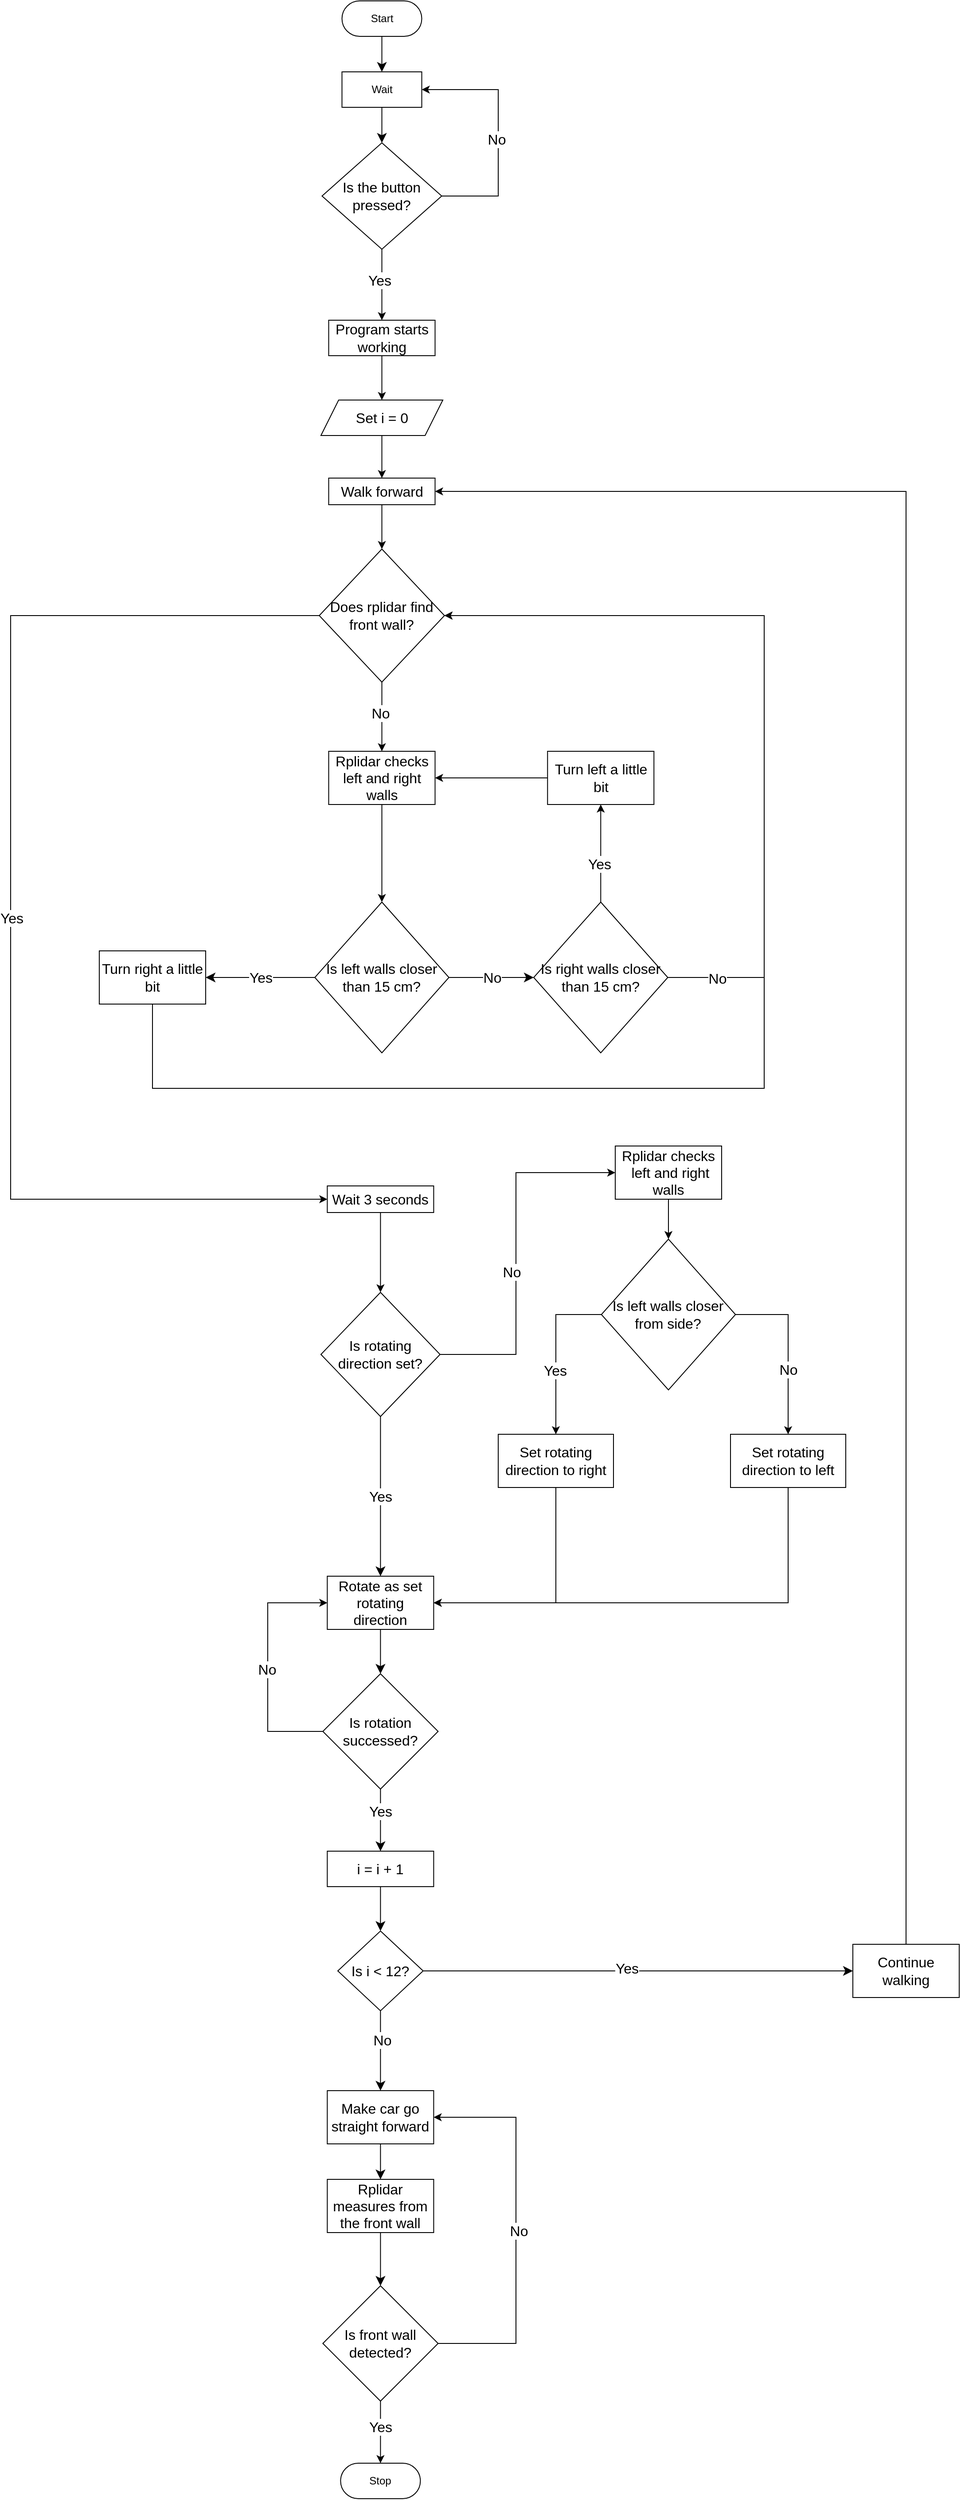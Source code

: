 <mxfile version="21.6.8" type="github">
  <diagram name="หน้า-1" id="4wCbAk8ZCSguRrX8qUt5">
    <mxGraphModel dx="5435" dy="12271" grid="1" gridSize="10" guides="1" tooltips="1" connect="1" arrows="1" fold="1" page="0" pageScale="1" pageWidth="827" pageHeight="1169" math="0" shadow="0">
      <root>
        <mxCell id="0" />
        <mxCell id="1" parent="0" />
        <mxCell id="k_9CXZ-wQebk-EuGKzC8-46" style="edgeStyle=orthogonalEdgeStyle;rounded=0;orthogonalLoop=1;jettySize=auto;html=1;exitX=0;exitY=0.5;exitDx=0;exitDy=0;entryX=0;entryY=0.5;entryDx=0;entryDy=0;" edge="1" parent="1" source="fo_EU_42IXRzwxVgpPz2-76" target="fo_EU_42IXRzwxVgpPz2-46">
          <mxGeometry relative="1" as="geometry">
            <Array as="points">
              <mxPoint x="-3120" y="-8945" />
              <mxPoint x="-3120" y="-9090" />
            </Array>
          </mxGeometry>
        </mxCell>
        <mxCell id="k_9CXZ-wQebk-EuGKzC8-47" value="No" style="edgeLabel;html=1;align=center;verticalAlign=middle;resizable=0;points=[];fontSize=16;" vertex="1" connectable="0" parent="k_9CXZ-wQebk-EuGKzC8-46">
          <mxGeometry x="-0.031" y="1" relative="1" as="geometry">
            <mxPoint y="1" as="offset" />
          </mxGeometry>
        </mxCell>
        <mxCell id="fo_EU_42IXRzwxVgpPz2-76" value="Is rotation successed?" style="rhombus;whiteSpace=wrap;html=1;fontSize=16;" parent="1" vertex="1">
          <mxGeometry x="-3057.82" y="-9010" width="130" height="130" as="geometry" />
        </mxCell>
        <mxCell id="k_9CXZ-wQebk-EuGKzC8-14" style="edgeStyle=orthogonalEdgeStyle;rounded=0;orthogonalLoop=1;jettySize=auto;html=1;exitX=0.5;exitY=1;exitDx=0;exitDy=0;entryX=0.5;entryY=0;entryDx=0;entryDy=0;" edge="1" parent="1" source="fo_EU_42IXRzwxVgpPz2-1" target="fo_EU_42IXRzwxVgpPz2-15">
          <mxGeometry relative="1" as="geometry" />
        </mxCell>
        <mxCell id="fo_EU_42IXRzwxVgpPz2-1" value="Set i = 0" style="shape=parallelogram;perimeter=parallelogramPerimeter;whiteSpace=wrap;html=1;fixedSize=1;fontSize=16;" parent="1" vertex="1">
          <mxGeometry x="-3060" y="-10446" width="137.5" height="40" as="geometry" />
        </mxCell>
        <mxCell id="fo_EU_42IXRzwxVgpPz2-2" value="Start" style="rounded=1;whiteSpace=wrap;html=1;arcSize=50;" parent="1" vertex="1">
          <mxGeometry x="-3036.25" y="-10896" width="90" height="40" as="geometry" />
        </mxCell>
        <mxCell id="fo_EU_42IXRzwxVgpPz2-3" value="Wait" style="rounded=0;whiteSpace=wrap;html=1;" parent="1" vertex="1">
          <mxGeometry x="-3036.25" y="-10816" width="90" height="40" as="geometry" />
        </mxCell>
        <mxCell id="fo_EU_42IXRzwxVgpPz2-4" value="" style="endArrow=classic;html=1;rounded=0;fontSize=12;startSize=8;endSize=8;curved=1;entryX=0.5;entryY=0;entryDx=0;entryDy=0;exitX=0.5;exitY=1;exitDx=0;exitDy=0;" parent="1" source="fo_EU_42IXRzwxVgpPz2-2" target="fo_EU_42IXRzwxVgpPz2-3" edge="1">
          <mxGeometry width="50" height="50" relative="1" as="geometry">
            <mxPoint x="-3051.25" y="-10836" as="sourcePoint" />
            <mxPoint x="-3036.25" y="-10826" as="targetPoint" />
          </mxGeometry>
        </mxCell>
        <mxCell id="k_9CXZ-wQebk-EuGKzC8-9" style="edgeStyle=orthogonalEdgeStyle;rounded=0;orthogonalLoop=1;jettySize=auto;html=1;exitX=1;exitY=0.5;exitDx=0;exitDy=0;entryX=1;entryY=0.5;entryDx=0;entryDy=0;" edge="1" parent="1" source="fo_EU_42IXRzwxVgpPz2-5" target="fo_EU_42IXRzwxVgpPz2-3">
          <mxGeometry relative="1" as="geometry">
            <Array as="points">
              <mxPoint x="-2860" y="-10676" />
              <mxPoint x="-2860" y="-10796" />
            </Array>
          </mxGeometry>
        </mxCell>
        <mxCell id="k_9CXZ-wQebk-EuGKzC8-21" value="No" style="edgeLabel;html=1;align=center;verticalAlign=middle;resizable=0;points=[];fontSize=16;" vertex="1" connectable="0" parent="k_9CXZ-wQebk-EuGKzC8-9">
          <mxGeometry x="-0.051" y="2" relative="1" as="geometry">
            <mxPoint as="offset" />
          </mxGeometry>
        </mxCell>
        <mxCell id="k_9CXZ-wQebk-EuGKzC8-11" style="edgeStyle=orthogonalEdgeStyle;rounded=0;orthogonalLoop=1;jettySize=auto;html=1;exitX=0.5;exitY=1;exitDx=0;exitDy=0;" edge="1" parent="1" source="fo_EU_42IXRzwxVgpPz2-5" target="fo_EU_42IXRzwxVgpPz2-7">
          <mxGeometry relative="1" as="geometry" />
        </mxCell>
        <mxCell id="k_9CXZ-wQebk-EuGKzC8-12" value="Yes" style="edgeLabel;html=1;align=center;verticalAlign=middle;resizable=0;points=[];fontSize=16;" vertex="1" connectable="0" parent="k_9CXZ-wQebk-EuGKzC8-11">
          <mxGeometry x="-0.131" y="-3" relative="1" as="geometry">
            <mxPoint as="offset" />
          </mxGeometry>
        </mxCell>
        <mxCell id="fo_EU_42IXRzwxVgpPz2-5" value="Is the button pressed?" style="rhombus;whiteSpace=wrap;html=1;fontSize=16;" parent="1" vertex="1">
          <mxGeometry x="-3058.75" y="-10736" width="135" height="120" as="geometry" />
        </mxCell>
        <mxCell id="fo_EU_42IXRzwxVgpPz2-6" value="" style="endArrow=classic;html=1;rounded=0;fontSize=12;startSize=8;endSize=8;curved=1;exitX=0.5;exitY=1;exitDx=0;exitDy=0;entryX=0.5;entryY=0;entryDx=0;entryDy=0;" parent="1" source="fo_EU_42IXRzwxVgpPz2-3" target="fo_EU_42IXRzwxVgpPz2-5" edge="1">
          <mxGeometry width="50" height="50" relative="1" as="geometry">
            <mxPoint x="-2926.25" y="-10726" as="sourcePoint" />
            <mxPoint x="-2876.25" y="-10776" as="targetPoint" />
          </mxGeometry>
        </mxCell>
        <mxCell id="k_9CXZ-wQebk-EuGKzC8-13" style="edgeStyle=orthogonalEdgeStyle;rounded=0;orthogonalLoop=1;jettySize=auto;html=1;exitX=0.5;exitY=1;exitDx=0;exitDy=0;entryX=0.5;entryY=0;entryDx=0;entryDy=0;" edge="1" parent="1" source="fo_EU_42IXRzwxVgpPz2-7" target="fo_EU_42IXRzwxVgpPz2-1">
          <mxGeometry relative="1" as="geometry" />
        </mxCell>
        <mxCell id="fo_EU_42IXRzwxVgpPz2-7" value="Program starts working" style="rounded=0;whiteSpace=wrap;html=1;fontSize=16;" parent="1" vertex="1">
          <mxGeometry x="-3051.25" y="-10536" width="120" height="40" as="geometry" />
        </mxCell>
        <mxCell id="k_9CXZ-wQebk-EuGKzC8-15" style="edgeStyle=orthogonalEdgeStyle;rounded=0;orthogonalLoop=1;jettySize=auto;html=1;exitX=0.5;exitY=1;exitDx=0;exitDy=0;entryX=0.5;entryY=0;entryDx=0;entryDy=0;" edge="1" parent="1" source="fo_EU_42IXRzwxVgpPz2-15" target="k_9CXZ-wQebk-EuGKzC8-5">
          <mxGeometry relative="1" as="geometry" />
        </mxCell>
        <mxCell id="fo_EU_42IXRzwxVgpPz2-15" value="Walk forward" style="rounded=0;whiteSpace=wrap;html=1;fontSize=16;" parent="1" vertex="1">
          <mxGeometry x="-3051.25" y="-10358" width="120" height="30" as="geometry" />
        </mxCell>
        <mxCell id="k_9CXZ-wQebk-EuGKzC8-33" style="edgeStyle=orthogonalEdgeStyle;rounded=0;orthogonalLoop=1;jettySize=auto;html=1;exitX=0.5;exitY=1;exitDx=0;exitDy=0;entryX=0.5;entryY=0;entryDx=0;entryDy=0;" edge="1" parent="1" source="fo_EU_42IXRzwxVgpPz2-17" target="fo_EU_42IXRzwxVgpPz2-19">
          <mxGeometry relative="1" as="geometry" />
        </mxCell>
        <mxCell id="fo_EU_42IXRzwxVgpPz2-17" value="Rplidar checks left and right walls" style="rounded=0;whiteSpace=wrap;html=1;fontSize=16;" parent="1" vertex="1">
          <mxGeometry x="-3051.25" y="-10050" width="120" height="60" as="geometry" />
        </mxCell>
        <mxCell id="fo_EU_42IXRzwxVgpPz2-19" value="Is left walls closer than 15 cm?" style="rhombus;whiteSpace=wrap;html=1;fontSize=16;" parent="1" vertex="1">
          <mxGeometry x="-3066.87" y="-9880" width="151.25" height="170" as="geometry" />
        </mxCell>
        <mxCell id="k_9CXZ-wQebk-EuGKzC8-35" style="edgeStyle=orthogonalEdgeStyle;rounded=0;orthogonalLoop=1;jettySize=auto;html=1;exitX=0.5;exitY=1;exitDx=0;exitDy=0;entryX=1;entryY=0.5;entryDx=0;entryDy=0;" edge="1" parent="1" source="fo_EU_42IXRzwxVgpPz2-22" target="k_9CXZ-wQebk-EuGKzC8-5">
          <mxGeometry relative="1" as="geometry">
            <Array as="points">
              <mxPoint x="-3250" y="-9670" />
              <mxPoint x="-2560" y="-9670" />
              <mxPoint x="-2560" y="-10203" />
            </Array>
          </mxGeometry>
        </mxCell>
        <mxCell id="fo_EU_42IXRzwxVgpPz2-22" value="Turn right a little bit" style="rounded=0;whiteSpace=wrap;html=1;fontSize=16;" parent="1" vertex="1">
          <mxGeometry x="-3310" y="-9825" width="120" height="60" as="geometry" />
        </mxCell>
        <mxCell id="fo_EU_42IXRzwxVgpPz2-24" value="" style="endArrow=classic;html=1;rounded=0;fontSize=12;startSize=8;endSize=8;curved=1;exitX=0;exitY=0.5;exitDx=0;exitDy=0;entryX=1;entryY=0.5;entryDx=0;entryDy=0;" parent="1" source="fo_EU_42IXRzwxVgpPz2-19" target="fo_EU_42IXRzwxVgpPz2-22" edge="1">
          <mxGeometry relative="1" as="geometry">
            <mxPoint x="-3140" y="-9730" as="sourcePoint" />
            <mxPoint x="-3040" y="-9730" as="targetPoint" />
          </mxGeometry>
        </mxCell>
        <mxCell id="fo_EU_42IXRzwxVgpPz2-25" value="Yes" style="edgeLabel;resizable=0;html=1;align=center;verticalAlign=middle;fontSize=16;" parent="fo_EU_42IXRzwxVgpPz2-24" connectable="0" vertex="1">
          <mxGeometry relative="1" as="geometry" />
        </mxCell>
        <mxCell id="k_9CXZ-wQebk-EuGKzC8-34" style="edgeStyle=orthogonalEdgeStyle;rounded=0;orthogonalLoop=1;jettySize=auto;html=1;exitX=1;exitY=0.5;exitDx=0;exitDy=0;entryX=1;entryY=0.5;entryDx=0;entryDy=0;" edge="1" parent="1" source="k_9CXZ-wQebk-EuGKzC8-52" target="k_9CXZ-wQebk-EuGKzC8-5">
          <mxGeometry relative="1" as="geometry">
            <mxPoint x="-2700" y="-9795" as="sourcePoint" />
            <Array as="points">
              <mxPoint x="-2560" y="-9795" />
              <mxPoint x="-2560" y="-10203" />
            </Array>
          </mxGeometry>
        </mxCell>
        <mxCell id="k_9CXZ-wQebk-EuGKzC8-53" value="No" style="edgeLabel;html=1;align=center;verticalAlign=middle;resizable=0;points=[];fontSize=16;" vertex="1" connectable="0" parent="k_9CXZ-wQebk-EuGKzC8-34">
          <mxGeometry x="-0.874" y="-1" relative="1" as="geometry">
            <mxPoint as="offset" />
          </mxGeometry>
        </mxCell>
        <mxCell id="fo_EU_42IXRzwxVgpPz2-27" value="" style="endArrow=classic;html=1;rounded=0;fontSize=12;startSize=8;endSize=8;curved=1;exitX=1;exitY=0.5;exitDx=0;exitDy=0;entryX=0;entryY=0.5;entryDx=0;entryDy=0;" parent="1" source="fo_EU_42IXRzwxVgpPz2-19" edge="1">
          <mxGeometry relative="1" as="geometry">
            <mxPoint x="-2960" y="-9730" as="sourcePoint" />
            <mxPoint x="-2820" y="-9795" as="targetPoint" />
          </mxGeometry>
        </mxCell>
        <mxCell id="fo_EU_42IXRzwxVgpPz2-28" value="No" style="edgeLabel;resizable=0;html=1;align=center;verticalAlign=middle;fontSize=16;" parent="fo_EU_42IXRzwxVgpPz2-27" connectable="0" vertex="1">
          <mxGeometry relative="1" as="geometry" />
        </mxCell>
        <mxCell id="k_9CXZ-wQebk-EuGKzC8-36" style="edgeStyle=orthogonalEdgeStyle;rounded=0;orthogonalLoop=1;jettySize=auto;html=1;exitX=1;exitY=0.5;exitDx=0;exitDy=0;entryX=0;entryY=0.5;entryDx=0;entryDy=0;" edge="1" parent="1" source="fo_EU_42IXRzwxVgpPz2-43" target="fo_EU_42IXRzwxVgpPz2-49">
          <mxGeometry relative="1" as="geometry">
            <Array as="points">
              <mxPoint x="-2840" y="-9370" />
              <mxPoint x="-2840" y="-9575" />
            </Array>
          </mxGeometry>
        </mxCell>
        <mxCell id="k_9CXZ-wQebk-EuGKzC8-37" value="No" style="edgeLabel;html=1;align=center;verticalAlign=middle;resizable=0;points=[];fontSize=16;" vertex="1" connectable="0" parent="k_9CXZ-wQebk-EuGKzC8-36">
          <mxGeometry x="-0.113" y="5" relative="1" as="geometry">
            <mxPoint as="offset" />
          </mxGeometry>
        </mxCell>
        <mxCell id="fo_EU_42IXRzwxVgpPz2-43" value="Is rotating direction set?" style="rhombus;whiteSpace=wrap;html=1;fontSize=16;" parent="1" vertex="1">
          <mxGeometry x="-3060" y="-9440" width="134.37" height="140" as="geometry" />
        </mxCell>
        <mxCell id="fo_EU_42IXRzwxVgpPz2-46" value="Rotate as set rotating direction" style="rounded=0;whiteSpace=wrap;html=1;fontSize=16;" parent="1" vertex="1">
          <mxGeometry x="-3052.82" y="-9120" width="120" height="60" as="geometry" />
        </mxCell>
        <mxCell id="fo_EU_42IXRzwxVgpPz2-47" value="" style="endArrow=classic;html=1;rounded=0;fontSize=12;startSize=8;endSize=8;curved=1;exitX=0.5;exitY=1;exitDx=0;exitDy=0;entryX=0.5;entryY=0;entryDx=0;entryDy=0;" parent="1" source="fo_EU_42IXRzwxVgpPz2-43" target="fo_EU_42IXRzwxVgpPz2-46" edge="1">
          <mxGeometry relative="1" as="geometry">
            <mxPoint x="-3050" y="-9200" as="sourcePoint" />
            <mxPoint x="-2950" y="-9200" as="targetPoint" />
          </mxGeometry>
        </mxCell>
        <mxCell id="fo_EU_42IXRzwxVgpPz2-48" value="Yes" style="edgeLabel;resizable=0;html=1;align=center;verticalAlign=middle;fontSize=16;" parent="fo_EU_42IXRzwxVgpPz2-47" connectable="0" vertex="1">
          <mxGeometry relative="1" as="geometry" />
        </mxCell>
        <mxCell id="k_9CXZ-wQebk-EuGKzC8-38" style="edgeStyle=orthogonalEdgeStyle;rounded=0;orthogonalLoop=1;jettySize=auto;html=1;exitX=0.5;exitY=1;exitDx=0;exitDy=0;entryX=0.5;entryY=0;entryDx=0;entryDy=0;" edge="1" parent="1" source="fo_EU_42IXRzwxVgpPz2-49" target="fo_EU_42IXRzwxVgpPz2-55">
          <mxGeometry relative="1" as="geometry" />
        </mxCell>
        <mxCell id="fo_EU_42IXRzwxVgpPz2-49" value="Rplidar checks &amp;nbsp;left and right walls" style="rounded=0;whiteSpace=wrap;html=1;fontSize=16;" parent="1" vertex="1">
          <mxGeometry x="-2728" y="-9605" width="120" height="60" as="geometry" />
        </mxCell>
        <mxCell id="k_9CXZ-wQebk-EuGKzC8-39" style="edgeStyle=orthogonalEdgeStyle;rounded=0;orthogonalLoop=1;jettySize=auto;html=1;exitX=1;exitY=0.5;exitDx=0;exitDy=0;entryX=0.5;entryY=0;entryDx=0;entryDy=0;" edge="1" parent="1" source="fo_EU_42IXRzwxVgpPz2-55" target="fo_EU_42IXRzwxVgpPz2-59">
          <mxGeometry relative="1" as="geometry" />
        </mxCell>
        <mxCell id="k_9CXZ-wQebk-EuGKzC8-40" value="No" style="edgeLabel;html=1;align=center;verticalAlign=middle;resizable=0;points=[];fontSize=16;" vertex="1" connectable="0" parent="k_9CXZ-wQebk-EuGKzC8-39">
          <mxGeometry x="0.243" relative="1" as="geometry">
            <mxPoint as="offset" />
          </mxGeometry>
        </mxCell>
        <mxCell id="k_9CXZ-wQebk-EuGKzC8-41" style="edgeStyle=orthogonalEdgeStyle;rounded=0;orthogonalLoop=1;jettySize=auto;html=1;exitX=0;exitY=0.5;exitDx=0;exitDy=0;entryX=0.5;entryY=0;entryDx=0;entryDy=0;" edge="1" parent="1" source="fo_EU_42IXRzwxVgpPz2-55" target="fo_EU_42IXRzwxVgpPz2-58">
          <mxGeometry relative="1" as="geometry" />
        </mxCell>
        <mxCell id="k_9CXZ-wQebk-EuGKzC8-42" value="Yes" style="edgeLabel;html=1;align=center;verticalAlign=middle;resizable=0;points=[];fontSize=16;" vertex="1" connectable="0" parent="k_9CXZ-wQebk-EuGKzC8-41">
          <mxGeometry x="0.225" y="-1" relative="1" as="geometry">
            <mxPoint as="offset" />
          </mxGeometry>
        </mxCell>
        <mxCell id="fo_EU_42IXRzwxVgpPz2-55" value="Is left walls closer from side?" style="rhombus;whiteSpace=wrap;html=1;fontSize=16;" parent="1" vertex="1">
          <mxGeometry x="-2743.63" y="-9500" width="151.25" height="170" as="geometry" />
        </mxCell>
        <mxCell id="k_9CXZ-wQebk-EuGKzC8-43" style="edgeStyle=orthogonalEdgeStyle;rounded=0;orthogonalLoop=1;jettySize=auto;html=1;exitX=0.5;exitY=1;exitDx=0;exitDy=0;entryX=1;entryY=0.5;entryDx=0;entryDy=0;" edge="1" parent="1" source="fo_EU_42IXRzwxVgpPz2-58" target="fo_EU_42IXRzwxVgpPz2-46">
          <mxGeometry relative="1" as="geometry" />
        </mxCell>
        <mxCell id="fo_EU_42IXRzwxVgpPz2-58" value="Set rotating direction to right" style="rounded=0;whiteSpace=wrap;html=1;fontSize=16;" parent="1" vertex="1">
          <mxGeometry x="-2860" y="-9280" width="130" height="60" as="geometry" />
        </mxCell>
        <mxCell id="k_9CXZ-wQebk-EuGKzC8-45" style="edgeStyle=orthogonalEdgeStyle;rounded=0;orthogonalLoop=1;jettySize=auto;html=1;exitX=0.5;exitY=1;exitDx=0;exitDy=0;entryX=1;entryY=0.5;entryDx=0;entryDy=0;" edge="1" parent="1" source="fo_EU_42IXRzwxVgpPz2-59" target="fo_EU_42IXRzwxVgpPz2-46">
          <mxGeometry relative="1" as="geometry" />
        </mxCell>
        <mxCell id="fo_EU_42IXRzwxVgpPz2-59" value="Set rotating direction to left" style="rounded=0;whiteSpace=wrap;html=1;fontSize=16;" parent="1" vertex="1">
          <mxGeometry x="-2598" y="-9280" width="130" height="60" as="geometry" />
        </mxCell>
        <mxCell id="fo_EU_42IXRzwxVgpPz2-78" value="" style="endArrow=classic;html=1;rounded=0;fontSize=12;startSize=8;endSize=8;curved=1;exitX=0.5;exitY=1;exitDx=0;exitDy=0;entryX=0.5;entryY=0;entryDx=0;entryDy=0;" parent="1" source="fo_EU_42IXRzwxVgpPz2-46" target="fo_EU_42IXRzwxVgpPz2-76" edge="1">
          <mxGeometry width="50" height="50" relative="1" as="geometry">
            <mxPoint x="-3040" y="-9030" as="sourcePoint" />
            <mxPoint x="-2990" y="-9080" as="targetPoint" />
          </mxGeometry>
        </mxCell>
        <mxCell id="fo_EU_42IXRzwxVgpPz2-87" value="i = i + 1" style="rounded=0;whiteSpace=wrap;html=1;fontSize=16;" parent="1" vertex="1">
          <mxGeometry x="-3052.82" y="-8810" width="120" height="40" as="geometry" />
        </mxCell>
        <mxCell id="fo_EU_42IXRzwxVgpPz2-88" value="" style="endArrow=classic;html=1;rounded=0;fontSize=12;startSize=8;endSize=8;curved=1;entryX=0.5;entryY=0;entryDx=0;entryDy=0;exitX=0.5;exitY=1;exitDx=0;exitDy=0;" parent="1" source="fo_EU_42IXRzwxVgpPz2-76" target="fo_EU_42IXRzwxVgpPz2-87" edge="1">
          <mxGeometry width="50" height="50" relative="1" as="geometry">
            <mxPoint x="-2990" y="-8880" as="sourcePoint" />
            <mxPoint x="-2970" y="-8900" as="targetPoint" />
          </mxGeometry>
        </mxCell>
        <mxCell id="fo_EU_42IXRzwxVgpPz2-89" value="Yes" style="edgeLabel;html=1;align=center;verticalAlign=middle;resizable=0;points=[];fontSize=16;" parent="fo_EU_42IXRzwxVgpPz2-88" vertex="1" connectable="0">
          <mxGeometry x="-0.282" relative="1" as="geometry">
            <mxPoint as="offset" />
          </mxGeometry>
        </mxCell>
        <mxCell id="fo_EU_42IXRzwxVgpPz2-90" value="Is i &amp;lt; 12?" style="rhombus;whiteSpace=wrap;html=1;fontSize=16;" parent="1" vertex="1">
          <mxGeometry x="-3040.95" y="-8720" width="96.25" height="90" as="geometry" />
        </mxCell>
        <mxCell id="fo_EU_42IXRzwxVgpPz2-91" value="" style="endArrow=classic;html=1;rounded=0;fontSize=12;startSize=8;endSize=8;curved=1;entryX=0.5;entryY=0;entryDx=0;entryDy=0;exitX=0.5;exitY=1;exitDx=0;exitDy=0;" parent="1" source="fo_EU_42IXRzwxVgpPz2-87" target="fo_EU_42IXRzwxVgpPz2-90" edge="1">
          <mxGeometry width="50" height="50" relative="1" as="geometry">
            <mxPoint x="-3100" y="-8690" as="sourcePoint" />
            <mxPoint x="-3060" y="-8730" as="targetPoint" />
          </mxGeometry>
        </mxCell>
        <mxCell id="k_9CXZ-wQebk-EuGKzC8-30" style="edgeStyle=orthogonalEdgeStyle;rounded=0;orthogonalLoop=1;jettySize=auto;html=1;exitX=0.5;exitY=0;exitDx=0;exitDy=0;entryX=1;entryY=0.5;entryDx=0;entryDy=0;" edge="1" parent="1" source="fo_EU_42IXRzwxVgpPz2-92" target="fo_EU_42IXRzwxVgpPz2-15">
          <mxGeometry relative="1" as="geometry" />
        </mxCell>
        <mxCell id="fo_EU_42IXRzwxVgpPz2-92" value="Continue walking" style="rounded=0;whiteSpace=wrap;html=1;fontSize=16;" parent="1" vertex="1">
          <mxGeometry x="-2460" y="-8705" width="120" height="60" as="geometry" />
        </mxCell>
        <mxCell id="fo_EU_42IXRzwxVgpPz2-93" value="" style="endArrow=classic;html=1;rounded=0;fontSize=12;startSize=8;endSize=8;curved=1;movable=1;resizable=1;rotatable=1;deletable=1;editable=1;locked=0;connectable=1;exitX=1;exitY=0.5;exitDx=0;exitDy=0;entryX=0;entryY=0.5;entryDx=0;entryDy=0;" parent="1" source="fo_EU_42IXRzwxVgpPz2-90" target="fo_EU_42IXRzwxVgpPz2-92" edge="1">
          <mxGeometry width="50" height="50" relative="1" as="geometry">
            <mxPoint x="-2940" y="-8670" as="sourcePoint" />
            <mxPoint x="-2660" y="-8890" as="targetPoint" />
          </mxGeometry>
        </mxCell>
        <mxCell id="fo_EU_42IXRzwxVgpPz2-98" value="Yes" style="edgeLabel;html=1;align=center;verticalAlign=middle;resizable=0;points=[];fontSize=16;" parent="fo_EU_42IXRzwxVgpPz2-93" vertex="1" connectable="0">
          <mxGeometry x="-0.054" y="3" relative="1" as="geometry">
            <mxPoint as="offset" />
          </mxGeometry>
        </mxCell>
        <mxCell id="fo_EU_42IXRzwxVgpPz2-99" value="Make car go straight forward" style="rounded=0;whiteSpace=wrap;html=1;fontSize=16;" parent="1" vertex="1">
          <mxGeometry x="-3052.82" y="-8540" width="120" height="60" as="geometry" />
        </mxCell>
        <mxCell id="fo_EU_42IXRzwxVgpPz2-100" value="" style="endArrow=classic;html=1;rounded=0;fontSize=12;startSize=8;endSize=8;curved=1;entryX=0.5;entryY=0;entryDx=0;entryDy=0;exitX=0.5;exitY=1;exitDx=0;exitDy=0;" parent="1" source="fo_EU_42IXRzwxVgpPz2-90" target="fo_EU_42IXRzwxVgpPz2-99" edge="1">
          <mxGeometry width="50" height="50" relative="1" as="geometry">
            <mxPoint x="-3020" y="-8600" as="sourcePoint" />
            <mxPoint x="-2970" y="-8650" as="targetPoint" />
          </mxGeometry>
        </mxCell>
        <mxCell id="fo_EU_42IXRzwxVgpPz2-101" value="No" style="edgeLabel;html=1;align=center;verticalAlign=middle;resizable=0;points=[];fontSize=16;" parent="fo_EU_42IXRzwxVgpPz2-100" vertex="1" connectable="0">
          <mxGeometry x="-0.269" y="2" relative="1" as="geometry">
            <mxPoint as="offset" />
          </mxGeometry>
        </mxCell>
        <mxCell id="k_9CXZ-wQebk-EuGKzC8-48" style="edgeStyle=orthogonalEdgeStyle;rounded=0;orthogonalLoop=1;jettySize=auto;html=1;exitX=0.5;exitY=1;exitDx=0;exitDy=0;entryX=0.5;entryY=0;entryDx=0;entryDy=0;" edge="1" parent="1" source="fo_EU_42IXRzwxVgpPz2-102" target="fo_EU_42IXRzwxVgpPz2-106">
          <mxGeometry relative="1" as="geometry" />
        </mxCell>
        <mxCell id="k_9CXZ-wQebk-EuGKzC8-49" value="Yes" style="edgeLabel;html=1;align=center;verticalAlign=middle;resizable=0;points=[];fontSize=16;" vertex="1" connectable="0" parent="k_9CXZ-wQebk-EuGKzC8-48">
          <mxGeometry x="-0.171" relative="1" as="geometry">
            <mxPoint as="offset" />
          </mxGeometry>
        </mxCell>
        <mxCell id="k_9CXZ-wQebk-EuGKzC8-50" style="edgeStyle=orthogonalEdgeStyle;rounded=0;orthogonalLoop=1;jettySize=auto;html=1;exitX=1;exitY=0.5;exitDx=0;exitDy=0;entryX=1;entryY=0.5;entryDx=0;entryDy=0;" edge="1" parent="1" source="fo_EU_42IXRzwxVgpPz2-102" target="fo_EU_42IXRzwxVgpPz2-99">
          <mxGeometry relative="1" as="geometry">
            <Array as="points">
              <mxPoint x="-2840" y="-8255" />
              <mxPoint x="-2840" y="-8510" />
            </Array>
          </mxGeometry>
        </mxCell>
        <mxCell id="k_9CXZ-wQebk-EuGKzC8-51" value="No" style="edgeLabel;html=1;align=center;verticalAlign=middle;resizable=0;points=[];fontSize=16;" vertex="1" connectable="0" parent="k_9CXZ-wQebk-EuGKzC8-50">
          <mxGeometry x="-0.018" y="-3" relative="1" as="geometry">
            <mxPoint y="-1" as="offset" />
          </mxGeometry>
        </mxCell>
        <mxCell id="fo_EU_42IXRzwxVgpPz2-102" value="Is front wall detected?" style="rhombus;whiteSpace=wrap;html=1;fontSize=16;" parent="1" vertex="1">
          <mxGeometry x="-3057.81" y="-8320" width="130" height="130" as="geometry" />
        </mxCell>
        <mxCell id="fo_EU_42IXRzwxVgpPz2-103" value="" style="endArrow=classic;html=1;rounded=0;fontSize=12;startSize=8;endSize=8;curved=1;entryX=0.5;entryY=0;entryDx=0;entryDy=0;exitX=0.5;exitY=1;exitDx=0;exitDy=0;" parent="1" source="fo_EU_42IXRzwxVgpPz2-104" target="fo_EU_42IXRzwxVgpPz2-102" edge="1">
          <mxGeometry width="50" height="50" relative="1" as="geometry">
            <mxPoint x="-2980" y="-8370" as="sourcePoint" />
            <mxPoint x="-2990" y="-8480" as="targetPoint" />
          </mxGeometry>
        </mxCell>
        <mxCell id="fo_EU_42IXRzwxVgpPz2-104" value="Rplidar measures from the front wall" style="rounded=0;whiteSpace=wrap;html=1;fontSize=16;" parent="1" vertex="1">
          <mxGeometry x="-3052.81" y="-8440" width="120" height="60" as="geometry" />
        </mxCell>
        <mxCell id="fo_EU_42IXRzwxVgpPz2-105" value="" style="endArrow=classic;html=1;rounded=0;fontSize=12;startSize=8;endSize=8;curved=1;exitX=0.5;exitY=1;exitDx=0;exitDy=0;entryX=0.5;entryY=0;entryDx=0;entryDy=0;" parent="1" source="fo_EU_42IXRzwxVgpPz2-99" target="fo_EU_42IXRzwxVgpPz2-104" edge="1">
          <mxGeometry width="50" height="50" relative="1" as="geometry">
            <mxPoint x="-3050" y="-8390" as="sourcePoint" />
            <mxPoint x="-3000" y="-8440" as="targetPoint" />
          </mxGeometry>
        </mxCell>
        <mxCell id="fo_EU_42IXRzwxVgpPz2-106" value="Stop" style="rounded=1;whiteSpace=wrap;html=1;arcSize=50;" parent="1" vertex="1">
          <mxGeometry x="-3037.82" y="-8120" width="90" height="40" as="geometry" />
        </mxCell>
        <mxCell id="k_9CXZ-wQebk-EuGKzC8-3" style="edgeStyle=orthogonalEdgeStyle;rounded=0;orthogonalLoop=1;jettySize=auto;html=1;exitX=0.5;exitY=1;exitDx=0;exitDy=0;" edge="1" parent="1" source="fo_EU_42IXRzwxVgpPz2-15" target="fo_EU_42IXRzwxVgpPz2-15">
          <mxGeometry relative="1" as="geometry" />
        </mxCell>
        <mxCell id="k_9CXZ-wQebk-EuGKzC8-28" style="edgeStyle=orthogonalEdgeStyle;rounded=0;orthogonalLoop=1;jettySize=auto;html=1;exitX=0;exitY=0.5;exitDx=0;exitDy=0;entryX=0;entryY=0.5;entryDx=0;entryDy=0;" edge="1" parent="1" source="k_9CXZ-wQebk-EuGKzC8-5" target="k_9CXZ-wQebk-EuGKzC8-6">
          <mxGeometry relative="1" as="geometry">
            <Array as="points">
              <mxPoint x="-3410" y="-10203" />
              <mxPoint x="-3410" y="-9545" />
            </Array>
          </mxGeometry>
        </mxCell>
        <mxCell id="k_9CXZ-wQebk-EuGKzC8-29" value="Yes" style="edgeLabel;html=1;align=center;verticalAlign=middle;resizable=0;points=[];fontSize=16;" vertex="1" connectable="0" parent="k_9CXZ-wQebk-EuGKzC8-28">
          <mxGeometry x="0.01" y="1" relative="1" as="geometry">
            <mxPoint as="offset" />
          </mxGeometry>
        </mxCell>
        <mxCell id="k_9CXZ-wQebk-EuGKzC8-31" style="edgeStyle=orthogonalEdgeStyle;rounded=0;orthogonalLoop=1;jettySize=auto;html=1;exitX=0.5;exitY=1;exitDx=0;exitDy=0;entryX=0.5;entryY=0;entryDx=0;entryDy=0;" edge="1" parent="1" source="k_9CXZ-wQebk-EuGKzC8-5" target="fo_EU_42IXRzwxVgpPz2-17">
          <mxGeometry relative="1" as="geometry" />
        </mxCell>
        <mxCell id="k_9CXZ-wQebk-EuGKzC8-32" value="No" style="edgeLabel;html=1;align=center;verticalAlign=middle;resizable=0;points=[];fontSize=16;" vertex="1" connectable="0" parent="k_9CXZ-wQebk-EuGKzC8-31">
          <mxGeometry x="-0.127" y="-2" relative="1" as="geometry">
            <mxPoint y="1" as="offset" />
          </mxGeometry>
        </mxCell>
        <mxCell id="k_9CXZ-wQebk-EuGKzC8-5" value="&lt;font style=&quot;font-size: 16px;&quot;&gt;Does rplidar find front wall?&lt;/font&gt;" style="rhombus;whiteSpace=wrap;html=1;" vertex="1" parent="1">
          <mxGeometry x="-3061.87" y="-10278" width="141.24" height="150" as="geometry" />
        </mxCell>
        <mxCell id="k_9CXZ-wQebk-EuGKzC8-27" style="edgeStyle=orthogonalEdgeStyle;rounded=0;orthogonalLoop=1;jettySize=auto;html=1;exitX=0.5;exitY=1;exitDx=0;exitDy=0;entryX=0.5;entryY=0;entryDx=0;entryDy=0;" edge="1" parent="1" source="k_9CXZ-wQebk-EuGKzC8-6" target="fo_EU_42IXRzwxVgpPz2-43">
          <mxGeometry relative="1" as="geometry" />
        </mxCell>
        <mxCell id="k_9CXZ-wQebk-EuGKzC8-6" value="&lt;font style=&quot;font-size: 16px;&quot;&gt;Wait 3 seconds&lt;/font&gt;" style="rounded=0;whiteSpace=wrap;html=1;" vertex="1" parent="1">
          <mxGeometry x="-3052.81" y="-9560" width="120" height="30" as="geometry" />
        </mxCell>
        <mxCell id="k_9CXZ-wQebk-EuGKzC8-55" style="edgeStyle=orthogonalEdgeStyle;rounded=0;orthogonalLoop=1;jettySize=auto;html=1;exitX=0.5;exitY=0;exitDx=0;exitDy=0;entryX=0.5;entryY=1;entryDx=0;entryDy=0;" edge="1" parent="1" source="k_9CXZ-wQebk-EuGKzC8-52" target="k_9CXZ-wQebk-EuGKzC8-54">
          <mxGeometry relative="1" as="geometry" />
        </mxCell>
        <mxCell id="k_9CXZ-wQebk-EuGKzC8-58" value="Yes" style="edgeLabel;html=1;align=center;verticalAlign=middle;resizable=0;points=[];fontSize=16;" vertex="1" connectable="0" parent="k_9CXZ-wQebk-EuGKzC8-55">
          <mxGeometry x="-0.211" y="2" relative="1" as="geometry">
            <mxPoint as="offset" />
          </mxGeometry>
        </mxCell>
        <mxCell id="k_9CXZ-wQebk-EuGKzC8-52" value="Is right walls closer than 15 cm?" style="rhombus;whiteSpace=wrap;html=1;fontSize=16;" vertex="1" parent="1">
          <mxGeometry x="-2820" y="-9880" width="151.25" height="170" as="geometry" />
        </mxCell>
        <mxCell id="k_9CXZ-wQebk-EuGKzC8-56" style="edgeStyle=orthogonalEdgeStyle;rounded=0;orthogonalLoop=1;jettySize=auto;html=1;exitX=0;exitY=0.5;exitDx=0;exitDy=0;entryX=1;entryY=0.5;entryDx=0;entryDy=0;" edge="1" parent="1" source="k_9CXZ-wQebk-EuGKzC8-54" target="fo_EU_42IXRzwxVgpPz2-17">
          <mxGeometry relative="1" as="geometry" />
        </mxCell>
        <mxCell id="k_9CXZ-wQebk-EuGKzC8-54" value="Turn left a little bit" style="rounded=0;whiteSpace=wrap;html=1;fontSize=16;" vertex="1" parent="1">
          <mxGeometry x="-2804.37" y="-10050" width="120" height="60" as="geometry" />
        </mxCell>
      </root>
    </mxGraphModel>
  </diagram>
</mxfile>
